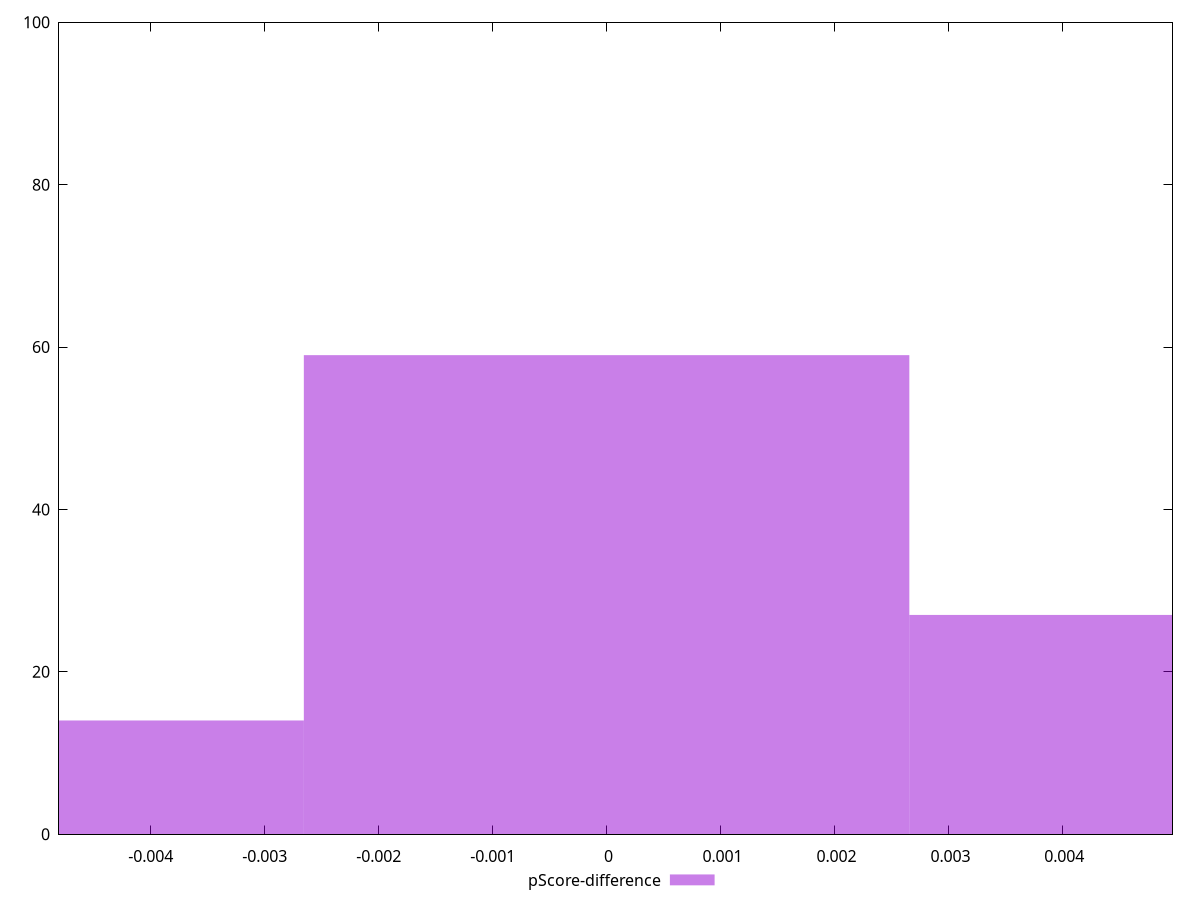 reset

$pScoreDifference <<EOF
0.005314717643351437 27
0 59
-0.005314717643351437 14
EOF

set key outside below
set boxwidth 0.005314717643351437
set xrange [-0.004806349845734581:0.00496718683934283]
set yrange [0:100]
set trange [0:100]
set style fill transparent solid 0.5 noborder
set terminal svg size 640, 490 enhanced background rgb 'white'
set output "report_00009_2021-02-08T22-37-41.559Z/first-meaningful-paint/samples/pages+cached+noadtech/pScore-difference/histogram.svg"

plot $pScoreDifference title "pScore-difference" with boxes

reset
